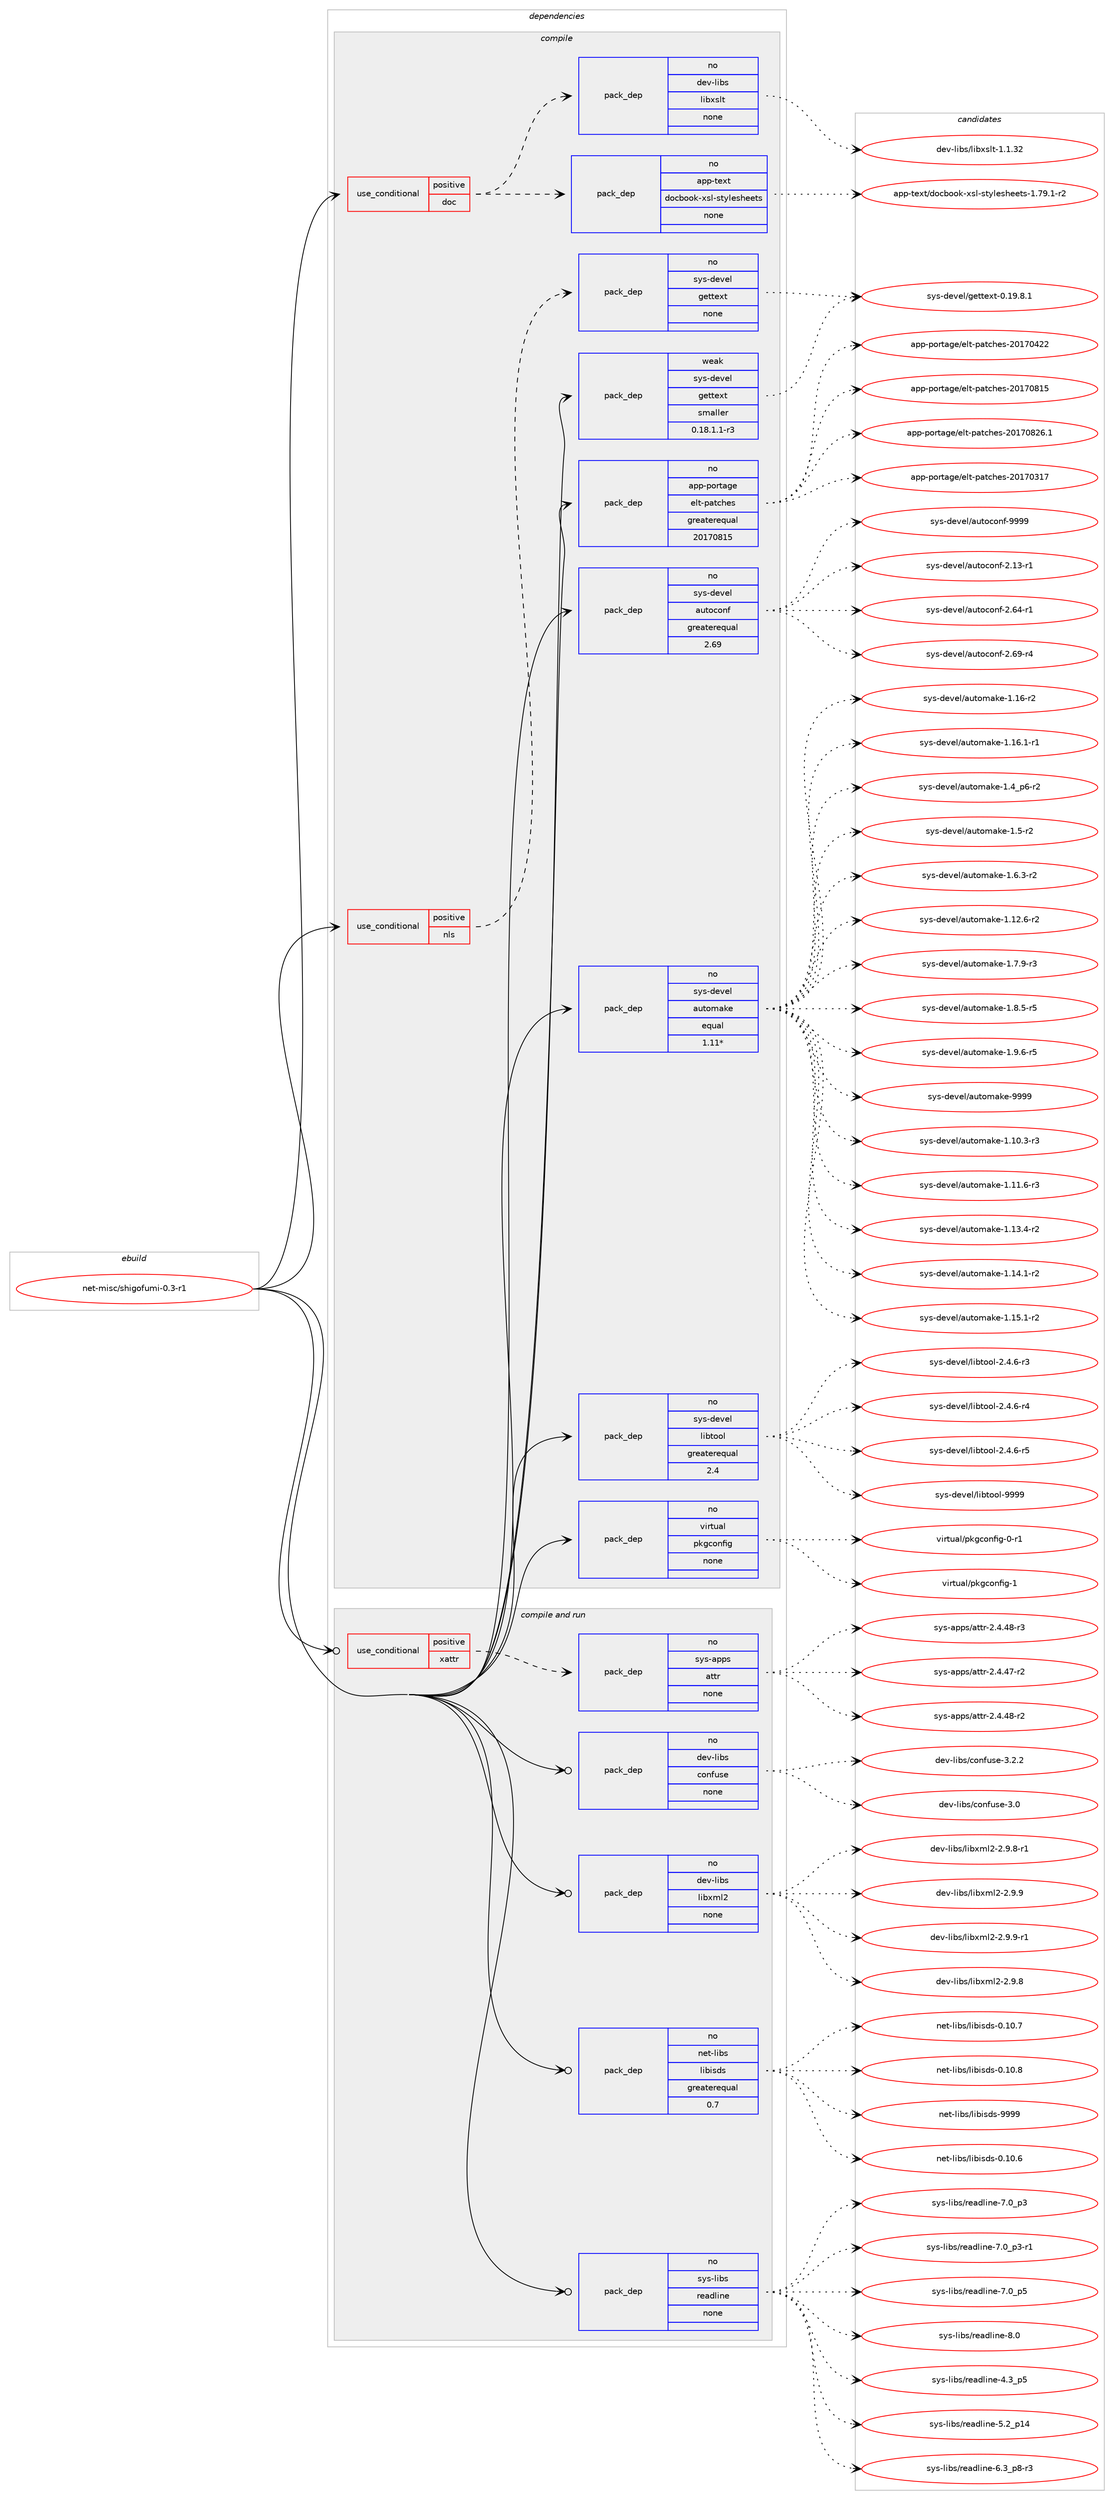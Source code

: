 digraph prolog {

# *************
# Graph options
# *************

newrank=true;
concentrate=true;
compound=true;
graph [rankdir=LR,fontname=Helvetica,fontsize=10,ranksep=1.5];#, ranksep=2.5, nodesep=0.2];
edge  [arrowhead=vee];
node  [fontname=Helvetica,fontsize=10];

# **********
# The ebuild
# **********

subgraph cluster_leftcol {
color=gray;
rank=same;
label=<<i>ebuild</i>>;
id [label="net-misc/shigofumi-0.3-r1", color=red, width=4, href="../net-misc/shigofumi-0.3-r1.svg"];
}

# ****************
# The dependencies
# ****************

subgraph cluster_midcol {
color=gray;
label=<<i>dependencies</i>>;
subgraph cluster_compile {
fillcolor="#eeeeee";
style=filled;
label=<<i>compile</i>>;
subgraph cond449294 {
dependency1672185 [label=<<TABLE BORDER="0" CELLBORDER="1" CELLSPACING="0" CELLPADDING="4"><TR><TD ROWSPAN="3" CELLPADDING="10">use_conditional</TD></TR><TR><TD>positive</TD></TR><TR><TD>doc</TD></TR></TABLE>>, shape=none, color=red];
subgraph pack1195611 {
dependency1672186 [label=<<TABLE BORDER="0" CELLBORDER="1" CELLSPACING="0" CELLPADDING="4" WIDTH="220"><TR><TD ROWSPAN="6" CELLPADDING="30">pack_dep</TD></TR><TR><TD WIDTH="110">no</TD></TR><TR><TD>app-text</TD></TR><TR><TD>docbook-xsl-stylesheets</TD></TR><TR><TD>none</TD></TR><TR><TD></TD></TR></TABLE>>, shape=none, color=blue];
}
dependency1672185:e -> dependency1672186:w [weight=20,style="dashed",arrowhead="vee"];
subgraph pack1195612 {
dependency1672187 [label=<<TABLE BORDER="0" CELLBORDER="1" CELLSPACING="0" CELLPADDING="4" WIDTH="220"><TR><TD ROWSPAN="6" CELLPADDING="30">pack_dep</TD></TR><TR><TD WIDTH="110">no</TD></TR><TR><TD>dev-libs</TD></TR><TR><TD>libxslt</TD></TR><TR><TD>none</TD></TR><TR><TD></TD></TR></TABLE>>, shape=none, color=blue];
}
dependency1672185:e -> dependency1672187:w [weight=20,style="dashed",arrowhead="vee"];
}
id:e -> dependency1672185:w [weight=20,style="solid",arrowhead="vee"];
subgraph cond449295 {
dependency1672188 [label=<<TABLE BORDER="0" CELLBORDER="1" CELLSPACING="0" CELLPADDING="4"><TR><TD ROWSPAN="3" CELLPADDING="10">use_conditional</TD></TR><TR><TD>positive</TD></TR><TR><TD>nls</TD></TR></TABLE>>, shape=none, color=red];
subgraph pack1195613 {
dependency1672189 [label=<<TABLE BORDER="0" CELLBORDER="1" CELLSPACING="0" CELLPADDING="4" WIDTH="220"><TR><TD ROWSPAN="6" CELLPADDING="30">pack_dep</TD></TR><TR><TD WIDTH="110">no</TD></TR><TR><TD>sys-devel</TD></TR><TR><TD>gettext</TD></TR><TR><TD>none</TD></TR><TR><TD></TD></TR></TABLE>>, shape=none, color=blue];
}
dependency1672188:e -> dependency1672189:w [weight=20,style="dashed",arrowhead="vee"];
}
id:e -> dependency1672188:w [weight=20,style="solid",arrowhead="vee"];
subgraph pack1195614 {
dependency1672190 [label=<<TABLE BORDER="0" CELLBORDER="1" CELLSPACING="0" CELLPADDING="4" WIDTH="220"><TR><TD ROWSPAN="6" CELLPADDING="30">pack_dep</TD></TR><TR><TD WIDTH="110">no</TD></TR><TR><TD>app-portage</TD></TR><TR><TD>elt-patches</TD></TR><TR><TD>greaterequal</TD></TR><TR><TD>20170815</TD></TR></TABLE>>, shape=none, color=blue];
}
id:e -> dependency1672190:w [weight=20,style="solid",arrowhead="vee"];
subgraph pack1195615 {
dependency1672191 [label=<<TABLE BORDER="0" CELLBORDER="1" CELLSPACING="0" CELLPADDING="4" WIDTH="220"><TR><TD ROWSPAN="6" CELLPADDING="30">pack_dep</TD></TR><TR><TD WIDTH="110">no</TD></TR><TR><TD>sys-devel</TD></TR><TR><TD>autoconf</TD></TR><TR><TD>greaterequal</TD></TR><TR><TD>2.69</TD></TR></TABLE>>, shape=none, color=blue];
}
id:e -> dependency1672191:w [weight=20,style="solid",arrowhead="vee"];
subgraph pack1195616 {
dependency1672192 [label=<<TABLE BORDER="0" CELLBORDER="1" CELLSPACING="0" CELLPADDING="4" WIDTH="220"><TR><TD ROWSPAN="6" CELLPADDING="30">pack_dep</TD></TR><TR><TD WIDTH="110">no</TD></TR><TR><TD>sys-devel</TD></TR><TR><TD>automake</TD></TR><TR><TD>equal</TD></TR><TR><TD>1.11*</TD></TR></TABLE>>, shape=none, color=blue];
}
id:e -> dependency1672192:w [weight=20,style="solid",arrowhead="vee"];
subgraph pack1195617 {
dependency1672193 [label=<<TABLE BORDER="0" CELLBORDER="1" CELLSPACING="0" CELLPADDING="4" WIDTH="220"><TR><TD ROWSPAN="6" CELLPADDING="30">pack_dep</TD></TR><TR><TD WIDTH="110">no</TD></TR><TR><TD>sys-devel</TD></TR><TR><TD>libtool</TD></TR><TR><TD>greaterequal</TD></TR><TR><TD>2.4</TD></TR></TABLE>>, shape=none, color=blue];
}
id:e -> dependency1672193:w [weight=20,style="solid",arrowhead="vee"];
subgraph pack1195618 {
dependency1672194 [label=<<TABLE BORDER="0" CELLBORDER="1" CELLSPACING="0" CELLPADDING="4" WIDTH="220"><TR><TD ROWSPAN="6" CELLPADDING="30">pack_dep</TD></TR><TR><TD WIDTH="110">no</TD></TR><TR><TD>virtual</TD></TR><TR><TD>pkgconfig</TD></TR><TR><TD>none</TD></TR><TR><TD></TD></TR></TABLE>>, shape=none, color=blue];
}
id:e -> dependency1672194:w [weight=20,style="solid",arrowhead="vee"];
subgraph pack1195619 {
dependency1672195 [label=<<TABLE BORDER="0" CELLBORDER="1" CELLSPACING="0" CELLPADDING="4" WIDTH="220"><TR><TD ROWSPAN="6" CELLPADDING="30">pack_dep</TD></TR><TR><TD WIDTH="110">weak</TD></TR><TR><TD>sys-devel</TD></TR><TR><TD>gettext</TD></TR><TR><TD>smaller</TD></TR><TR><TD>0.18.1.1-r3</TD></TR></TABLE>>, shape=none, color=blue];
}
id:e -> dependency1672195:w [weight=20,style="solid",arrowhead="vee"];
}
subgraph cluster_compileandrun {
fillcolor="#eeeeee";
style=filled;
label=<<i>compile and run</i>>;
subgraph cond449296 {
dependency1672196 [label=<<TABLE BORDER="0" CELLBORDER="1" CELLSPACING="0" CELLPADDING="4"><TR><TD ROWSPAN="3" CELLPADDING="10">use_conditional</TD></TR><TR><TD>positive</TD></TR><TR><TD>xattr</TD></TR></TABLE>>, shape=none, color=red];
subgraph pack1195620 {
dependency1672197 [label=<<TABLE BORDER="0" CELLBORDER="1" CELLSPACING="0" CELLPADDING="4" WIDTH="220"><TR><TD ROWSPAN="6" CELLPADDING="30">pack_dep</TD></TR><TR><TD WIDTH="110">no</TD></TR><TR><TD>sys-apps</TD></TR><TR><TD>attr</TD></TR><TR><TD>none</TD></TR><TR><TD></TD></TR></TABLE>>, shape=none, color=blue];
}
dependency1672196:e -> dependency1672197:w [weight=20,style="dashed",arrowhead="vee"];
}
id:e -> dependency1672196:w [weight=20,style="solid",arrowhead="odotvee"];
subgraph pack1195621 {
dependency1672198 [label=<<TABLE BORDER="0" CELLBORDER="1" CELLSPACING="0" CELLPADDING="4" WIDTH="220"><TR><TD ROWSPAN="6" CELLPADDING="30">pack_dep</TD></TR><TR><TD WIDTH="110">no</TD></TR><TR><TD>dev-libs</TD></TR><TR><TD>confuse</TD></TR><TR><TD>none</TD></TR><TR><TD></TD></TR></TABLE>>, shape=none, color=blue];
}
id:e -> dependency1672198:w [weight=20,style="solid",arrowhead="odotvee"];
subgraph pack1195622 {
dependency1672199 [label=<<TABLE BORDER="0" CELLBORDER="1" CELLSPACING="0" CELLPADDING="4" WIDTH="220"><TR><TD ROWSPAN="6" CELLPADDING="30">pack_dep</TD></TR><TR><TD WIDTH="110">no</TD></TR><TR><TD>dev-libs</TD></TR><TR><TD>libxml2</TD></TR><TR><TD>none</TD></TR><TR><TD></TD></TR></TABLE>>, shape=none, color=blue];
}
id:e -> dependency1672199:w [weight=20,style="solid",arrowhead="odotvee"];
subgraph pack1195623 {
dependency1672200 [label=<<TABLE BORDER="0" CELLBORDER="1" CELLSPACING="0" CELLPADDING="4" WIDTH="220"><TR><TD ROWSPAN="6" CELLPADDING="30">pack_dep</TD></TR><TR><TD WIDTH="110">no</TD></TR><TR><TD>net-libs</TD></TR><TR><TD>libisds</TD></TR><TR><TD>greaterequal</TD></TR><TR><TD>0.7</TD></TR></TABLE>>, shape=none, color=blue];
}
id:e -> dependency1672200:w [weight=20,style="solid",arrowhead="odotvee"];
subgraph pack1195624 {
dependency1672201 [label=<<TABLE BORDER="0" CELLBORDER="1" CELLSPACING="0" CELLPADDING="4" WIDTH="220"><TR><TD ROWSPAN="6" CELLPADDING="30">pack_dep</TD></TR><TR><TD WIDTH="110">no</TD></TR><TR><TD>sys-libs</TD></TR><TR><TD>readline</TD></TR><TR><TD>none</TD></TR><TR><TD></TD></TR></TABLE>>, shape=none, color=blue];
}
id:e -> dependency1672201:w [weight=20,style="solid",arrowhead="odotvee"];
}
subgraph cluster_run {
fillcolor="#eeeeee";
style=filled;
label=<<i>run</i>>;
}
}

# **************
# The candidates
# **************

subgraph cluster_choices {
rank=same;
color=gray;
label=<<i>candidates</i>>;

subgraph choice1195611 {
color=black;
nodesep=1;
choice97112112451161011201164710011199981111111074512011510845115116121108101115104101101116115454946555746494511450 [label="app-text/docbook-xsl-stylesheets-1.79.1-r2", color=red, width=4,href="../app-text/docbook-xsl-stylesheets-1.79.1-r2.svg"];
dependency1672186:e -> choice97112112451161011201164710011199981111111074512011510845115116121108101115104101101116115454946555746494511450:w [style=dotted,weight="100"];
}
subgraph choice1195612 {
color=black;
nodesep=1;
choice1001011184510810598115471081059812011510811645494649465150 [label="dev-libs/libxslt-1.1.32", color=red, width=4,href="../dev-libs/libxslt-1.1.32.svg"];
dependency1672187:e -> choice1001011184510810598115471081059812011510811645494649465150:w [style=dotted,weight="100"];
}
subgraph choice1195613 {
color=black;
nodesep=1;
choice1151211154510010111810110847103101116116101120116454846495746564649 [label="sys-devel/gettext-0.19.8.1", color=red, width=4,href="../sys-devel/gettext-0.19.8.1.svg"];
dependency1672189:e -> choice1151211154510010111810110847103101116116101120116454846495746564649:w [style=dotted,weight="100"];
}
subgraph choice1195614 {
color=black;
nodesep=1;
choice97112112451121111141169710310147101108116451129711699104101115455048495548514955 [label="app-portage/elt-patches-20170317", color=red, width=4,href="../app-portage/elt-patches-20170317.svg"];
choice97112112451121111141169710310147101108116451129711699104101115455048495548525050 [label="app-portage/elt-patches-20170422", color=red, width=4,href="../app-portage/elt-patches-20170422.svg"];
choice97112112451121111141169710310147101108116451129711699104101115455048495548564953 [label="app-portage/elt-patches-20170815", color=red, width=4,href="../app-portage/elt-patches-20170815.svg"];
choice971121124511211111411697103101471011081164511297116991041011154550484955485650544649 [label="app-portage/elt-patches-20170826.1", color=red, width=4,href="../app-portage/elt-patches-20170826.1.svg"];
dependency1672190:e -> choice97112112451121111141169710310147101108116451129711699104101115455048495548514955:w [style=dotted,weight="100"];
dependency1672190:e -> choice97112112451121111141169710310147101108116451129711699104101115455048495548525050:w [style=dotted,weight="100"];
dependency1672190:e -> choice97112112451121111141169710310147101108116451129711699104101115455048495548564953:w [style=dotted,weight="100"];
dependency1672190:e -> choice971121124511211111411697103101471011081164511297116991041011154550484955485650544649:w [style=dotted,weight="100"];
}
subgraph choice1195615 {
color=black;
nodesep=1;
choice1151211154510010111810110847971171161119911111010245504649514511449 [label="sys-devel/autoconf-2.13-r1", color=red, width=4,href="../sys-devel/autoconf-2.13-r1.svg"];
choice1151211154510010111810110847971171161119911111010245504654524511449 [label="sys-devel/autoconf-2.64-r1", color=red, width=4,href="../sys-devel/autoconf-2.64-r1.svg"];
choice1151211154510010111810110847971171161119911111010245504654574511452 [label="sys-devel/autoconf-2.69-r4", color=red, width=4,href="../sys-devel/autoconf-2.69-r4.svg"];
choice115121115451001011181011084797117116111991111101024557575757 [label="sys-devel/autoconf-9999", color=red, width=4,href="../sys-devel/autoconf-9999.svg"];
dependency1672191:e -> choice1151211154510010111810110847971171161119911111010245504649514511449:w [style=dotted,weight="100"];
dependency1672191:e -> choice1151211154510010111810110847971171161119911111010245504654524511449:w [style=dotted,weight="100"];
dependency1672191:e -> choice1151211154510010111810110847971171161119911111010245504654574511452:w [style=dotted,weight="100"];
dependency1672191:e -> choice115121115451001011181011084797117116111991111101024557575757:w [style=dotted,weight="100"];
}
subgraph choice1195616 {
color=black;
nodesep=1;
choice11512111545100101118101108479711711611110997107101454946494846514511451 [label="sys-devel/automake-1.10.3-r3", color=red, width=4,href="../sys-devel/automake-1.10.3-r3.svg"];
choice11512111545100101118101108479711711611110997107101454946494946544511451 [label="sys-devel/automake-1.11.6-r3", color=red, width=4,href="../sys-devel/automake-1.11.6-r3.svg"];
choice11512111545100101118101108479711711611110997107101454946495046544511450 [label="sys-devel/automake-1.12.6-r2", color=red, width=4,href="../sys-devel/automake-1.12.6-r2.svg"];
choice11512111545100101118101108479711711611110997107101454946495146524511450 [label="sys-devel/automake-1.13.4-r2", color=red, width=4,href="../sys-devel/automake-1.13.4-r2.svg"];
choice11512111545100101118101108479711711611110997107101454946495246494511450 [label="sys-devel/automake-1.14.1-r2", color=red, width=4,href="../sys-devel/automake-1.14.1-r2.svg"];
choice11512111545100101118101108479711711611110997107101454946495346494511450 [label="sys-devel/automake-1.15.1-r2", color=red, width=4,href="../sys-devel/automake-1.15.1-r2.svg"];
choice1151211154510010111810110847971171161111099710710145494649544511450 [label="sys-devel/automake-1.16-r2", color=red, width=4,href="../sys-devel/automake-1.16-r2.svg"];
choice11512111545100101118101108479711711611110997107101454946495446494511449 [label="sys-devel/automake-1.16.1-r1", color=red, width=4,href="../sys-devel/automake-1.16.1-r1.svg"];
choice115121115451001011181011084797117116111109971071014549465295112544511450 [label="sys-devel/automake-1.4_p6-r2", color=red, width=4,href="../sys-devel/automake-1.4_p6-r2.svg"];
choice11512111545100101118101108479711711611110997107101454946534511450 [label="sys-devel/automake-1.5-r2", color=red, width=4,href="../sys-devel/automake-1.5-r2.svg"];
choice115121115451001011181011084797117116111109971071014549465446514511450 [label="sys-devel/automake-1.6.3-r2", color=red, width=4,href="../sys-devel/automake-1.6.3-r2.svg"];
choice115121115451001011181011084797117116111109971071014549465546574511451 [label="sys-devel/automake-1.7.9-r3", color=red, width=4,href="../sys-devel/automake-1.7.9-r3.svg"];
choice115121115451001011181011084797117116111109971071014549465646534511453 [label="sys-devel/automake-1.8.5-r5", color=red, width=4,href="../sys-devel/automake-1.8.5-r5.svg"];
choice115121115451001011181011084797117116111109971071014549465746544511453 [label="sys-devel/automake-1.9.6-r5", color=red, width=4,href="../sys-devel/automake-1.9.6-r5.svg"];
choice115121115451001011181011084797117116111109971071014557575757 [label="sys-devel/automake-9999", color=red, width=4,href="../sys-devel/automake-9999.svg"];
dependency1672192:e -> choice11512111545100101118101108479711711611110997107101454946494846514511451:w [style=dotted,weight="100"];
dependency1672192:e -> choice11512111545100101118101108479711711611110997107101454946494946544511451:w [style=dotted,weight="100"];
dependency1672192:e -> choice11512111545100101118101108479711711611110997107101454946495046544511450:w [style=dotted,weight="100"];
dependency1672192:e -> choice11512111545100101118101108479711711611110997107101454946495146524511450:w [style=dotted,weight="100"];
dependency1672192:e -> choice11512111545100101118101108479711711611110997107101454946495246494511450:w [style=dotted,weight="100"];
dependency1672192:e -> choice11512111545100101118101108479711711611110997107101454946495346494511450:w [style=dotted,weight="100"];
dependency1672192:e -> choice1151211154510010111810110847971171161111099710710145494649544511450:w [style=dotted,weight="100"];
dependency1672192:e -> choice11512111545100101118101108479711711611110997107101454946495446494511449:w [style=dotted,weight="100"];
dependency1672192:e -> choice115121115451001011181011084797117116111109971071014549465295112544511450:w [style=dotted,weight="100"];
dependency1672192:e -> choice11512111545100101118101108479711711611110997107101454946534511450:w [style=dotted,weight="100"];
dependency1672192:e -> choice115121115451001011181011084797117116111109971071014549465446514511450:w [style=dotted,weight="100"];
dependency1672192:e -> choice115121115451001011181011084797117116111109971071014549465546574511451:w [style=dotted,weight="100"];
dependency1672192:e -> choice115121115451001011181011084797117116111109971071014549465646534511453:w [style=dotted,weight="100"];
dependency1672192:e -> choice115121115451001011181011084797117116111109971071014549465746544511453:w [style=dotted,weight="100"];
dependency1672192:e -> choice115121115451001011181011084797117116111109971071014557575757:w [style=dotted,weight="100"];
}
subgraph choice1195617 {
color=black;
nodesep=1;
choice1151211154510010111810110847108105981161111111084550465246544511451 [label="sys-devel/libtool-2.4.6-r3", color=red, width=4,href="../sys-devel/libtool-2.4.6-r3.svg"];
choice1151211154510010111810110847108105981161111111084550465246544511452 [label="sys-devel/libtool-2.4.6-r4", color=red, width=4,href="../sys-devel/libtool-2.4.6-r4.svg"];
choice1151211154510010111810110847108105981161111111084550465246544511453 [label="sys-devel/libtool-2.4.6-r5", color=red, width=4,href="../sys-devel/libtool-2.4.6-r5.svg"];
choice1151211154510010111810110847108105981161111111084557575757 [label="sys-devel/libtool-9999", color=red, width=4,href="../sys-devel/libtool-9999.svg"];
dependency1672193:e -> choice1151211154510010111810110847108105981161111111084550465246544511451:w [style=dotted,weight="100"];
dependency1672193:e -> choice1151211154510010111810110847108105981161111111084550465246544511452:w [style=dotted,weight="100"];
dependency1672193:e -> choice1151211154510010111810110847108105981161111111084550465246544511453:w [style=dotted,weight="100"];
dependency1672193:e -> choice1151211154510010111810110847108105981161111111084557575757:w [style=dotted,weight="100"];
}
subgraph choice1195618 {
color=black;
nodesep=1;
choice11810511411611797108471121071039911111010210510345484511449 [label="virtual/pkgconfig-0-r1", color=red, width=4,href="../virtual/pkgconfig-0-r1.svg"];
choice1181051141161179710847112107103991111101021051034549 [label="virtual/pkgconfig-1", color=red, width=4,href="../virtual/pkgconfig-1.svg"];
dependency1672194:e -> choice11810511411611797108471121071039911111010210510345484511449:w [style=dotted,weight="100"];
dependency1672194:e -> choice1181051141161179710847112107103991111101021051034549:w [style=dotted,weight="100"];
}
subgraph choice1195619 {
color=black;
nodesep=1;
choice1151211154510010111810110847103101116116101120116454846495746564649 [label="sys-devel/gettext-0.19.8.1", color=red, width=4,href="../sys-devel/gettext-0.19.8.1.svg"];
dependency1672195:e -> choice1151211154510010111810110847103101116116101120116454846495746564649:w [style=dotted,weight="100"];
}
subgraph choice1195620 {
color=black;
nodesep=1;
choice11512111545971121121154797116116114455046524652554511450 [label="sys-apps/attr-2.4.47-r2", color=red, width=4,href="../sys-apps/attr-2.4.47-r2.svg"];
choice11512111545971121121154797116116114455046524652564511450 [label="sys-apps/attr-2.4.48-r2", color=red, width=4,href="../sys-apps/attr-2.4.48-r2.svg"];
choice11512111545971121121154797116116114455046524652564511451 [label="sys-apps/attr-2.4.48-r3", color=red, width=4,href="../sys-apps/attr-2.4.48-r3.svg"];
dependency1672197:e -> choice11512111545971121121154797116116114455046524652554511450:w [style=dotted,weight="100"];
dependency1672197:e -> choice11512111545971121121154797116116114455046524652564511450:w [style=dotted,weight="100"];
dependency1672197:e -> choice11512111545971121121154797116116114455046524652564511451:w [style=dotted,weight="100"];
}
subgraph choice1195621 {
color=black;
nodesep=1;
choice1001011184510810598115479911111010211711510145514648 [label="dev-libs/confuse-3.0", color=red, width=4,href="../dev-libs/confuse-3.0.svg"];
choice10010111845108105981154799111110102117115101455146504650 [label="dev-libs/confuse-3.2.2", color=red, width=4,href="../dev-libs/confuse-3.2.2.svg"];
dependency1672198:e -> choice1001011184510810598115479911111010211711510145514648:w [style=dotted,weight="100"];
dependency1672198:e -> choice10010111845108105981154799111110102117115101455146504650:w [style=dotted,weight="100"];
}
subgraph choice1195622 {
color=black;
nodesep=1;
choice1001011184510810598115471081059812010910850455046574656 [label="dev-libs/libxml2-2.9.8", color=red, width=4,href="../dev-libs/libxml2-2.9.8.svg"];
choice10010111845108105981154710810598120109108504550465746564511449 [label="dev-libs/libxml2-2.9.8-r1", color=red, width=4,href="../dev-libs/libxml2-2.9.8-r1.svg"];
choice1001011184510810598115471081059812010910850455046574657 [label="dev-libs/libxml2-2.9.9", color=red, width=4,href="../dev-libs/libxml2-2.9.9.svg"];
choice10010111845108105981154710810598120109108504550465746574511449 [label="dev-libs/libxml2-2.9.9-r1", color=red, width=4,href="../dev-libs/libxml2-2.9.9-r1.svg"];
dependency1672199:e -> choice1001011184510810598115471081059812010910850455046574656:w [style=dotted,weight="100"];
dependency1672199:e -> choice10010111845108105981154710810598120109108504550465746564511449:w [style=dotted,weight="100"];
dependency1672199:e -> choice1001011184510810598115471081059812010910850455046574657:w [style=dotted,weight="100"];
dependency1672199:e -> choice10010111845108105981154710810598120109108504550465746574511449:w [style=dotted,weight="100"];
}
subgraph choice1195623 {
color=black;
nodesep=1;
choice1101011164510810598115471081059810511510011545484649484654 [label="net-libs/libisds-0.10.6", color=red, width=4,href="../net-libs/libisds-0.10.6.svg"];
choice1101011164510810598115471081059810511510011545484649484655 [label="net-libs/libisds-0.10.7", color=red, width=4,href="../net-libs/libisds-0.10.7.svg"];
choice1101011164510810598115471081059810511510011545484649484656 [label="net-libs/libisds-0.10.8", color=red, width=4,href="../net-libs/libisds-0.10.8.svg"];
choice110101116451081059811547108105981051151001154557575757 [label="net-libs/libisds-9999", color=red, width=4,href="../net-libs/libisds-9999.svg"];
dependency1672200:e -> choice1101011164510810598115471081059810511510011545484649484654:w [style=dotted,weight="100"];
dependency1672200:e -> choice1101011164510810598115471081059810511510011545484649484655:w [style=dotted,weight="100"];
dependency1672200:e -> choice1101011164510810598115471081059810511510011545484649484656:w [style=dotted,weight="100"];
dependency1672200:e -> choice110101116451081059811547108105981051151001154557575757:w [style=dotted,weight="100"];
}
subgraph choice1195624 {
color=black;
nodesep=1;
choice11512111545108105981154711410197100108105110101455246519511253 [label="sys-libs/readline-4.3_p5", color=red, width=4,href="../sys-libs/readline-4.3_p5.svg"];
choice1151211154510810598115471141019710010810511010145534650951124952 [label="sys-libs/readline-5.2_p14", color=red, width=4,href="../sys-libs/readline-5.2_p14.svg"];
choice115121115451081059811547114101971001081051101014554465195112564511451 [label="sys-libs/readline-6.3_p8-r3", color=red, width=4,href="../sys-libs/readline-6.3_p8-r3.svg"];
choice11512111545108105981154711410197100108105110101455546489511251 [label="sys-libs/readline-7.0_p3", color=red, width=4,href="../sys-libs/readline-7.0_p3.svg"];
choice115121115451081059811547114101971001081051101014555464895112514511449 [label="sys-libs/readline-7.0_p3-r1", color=red, width=4,href="../sys-libs/readline-7.0_p3-r1.svg"];
choice11512111545108105981154711410197100108105110101455546489511253 [label="sys-libs/readline-7.0_p5", color=red, width=4,href="../sys-libs/readline-7.0_p5.svg"];
choice1151211154510810598115471141019710010810511010145564648 [label="sys-libs/readline-8.0", color=red, width=4,href="../sys-libs/readline-8.0.svg"];
dependency1672201:e -> choice11512111545108105981154711410197100108105110101455246519511253:w [style=dotted,weight="100"];
dependency1672201:e -> choice1151211154510810598115471141019710010810511010145534650951124952:w [style=dotted,weight="100"];
dependency1672201:e -> choice115121115451081059811547114101971001081051101014554465195112564511451:w [style=dotted,weight="100"];
dependency1672201:e -> choice11512111545108105981154711410197100108105110101455546489511251:w [style=dotted,weight="100"];
dependency1672201:e -> choice115121115451081059811547114101971001081051101014555464895112514511449:w [style=dotted,weight="100"];
dependency1672201:e -> choice11512111545108105981154711410197100108105110101455546489511253:w [style=dotted,weight="100"];
dependency1672201:e -> choice1151211154510810598115471141019710010810511010145564648:w [style=dotted,weight="100"];
}
}

}
